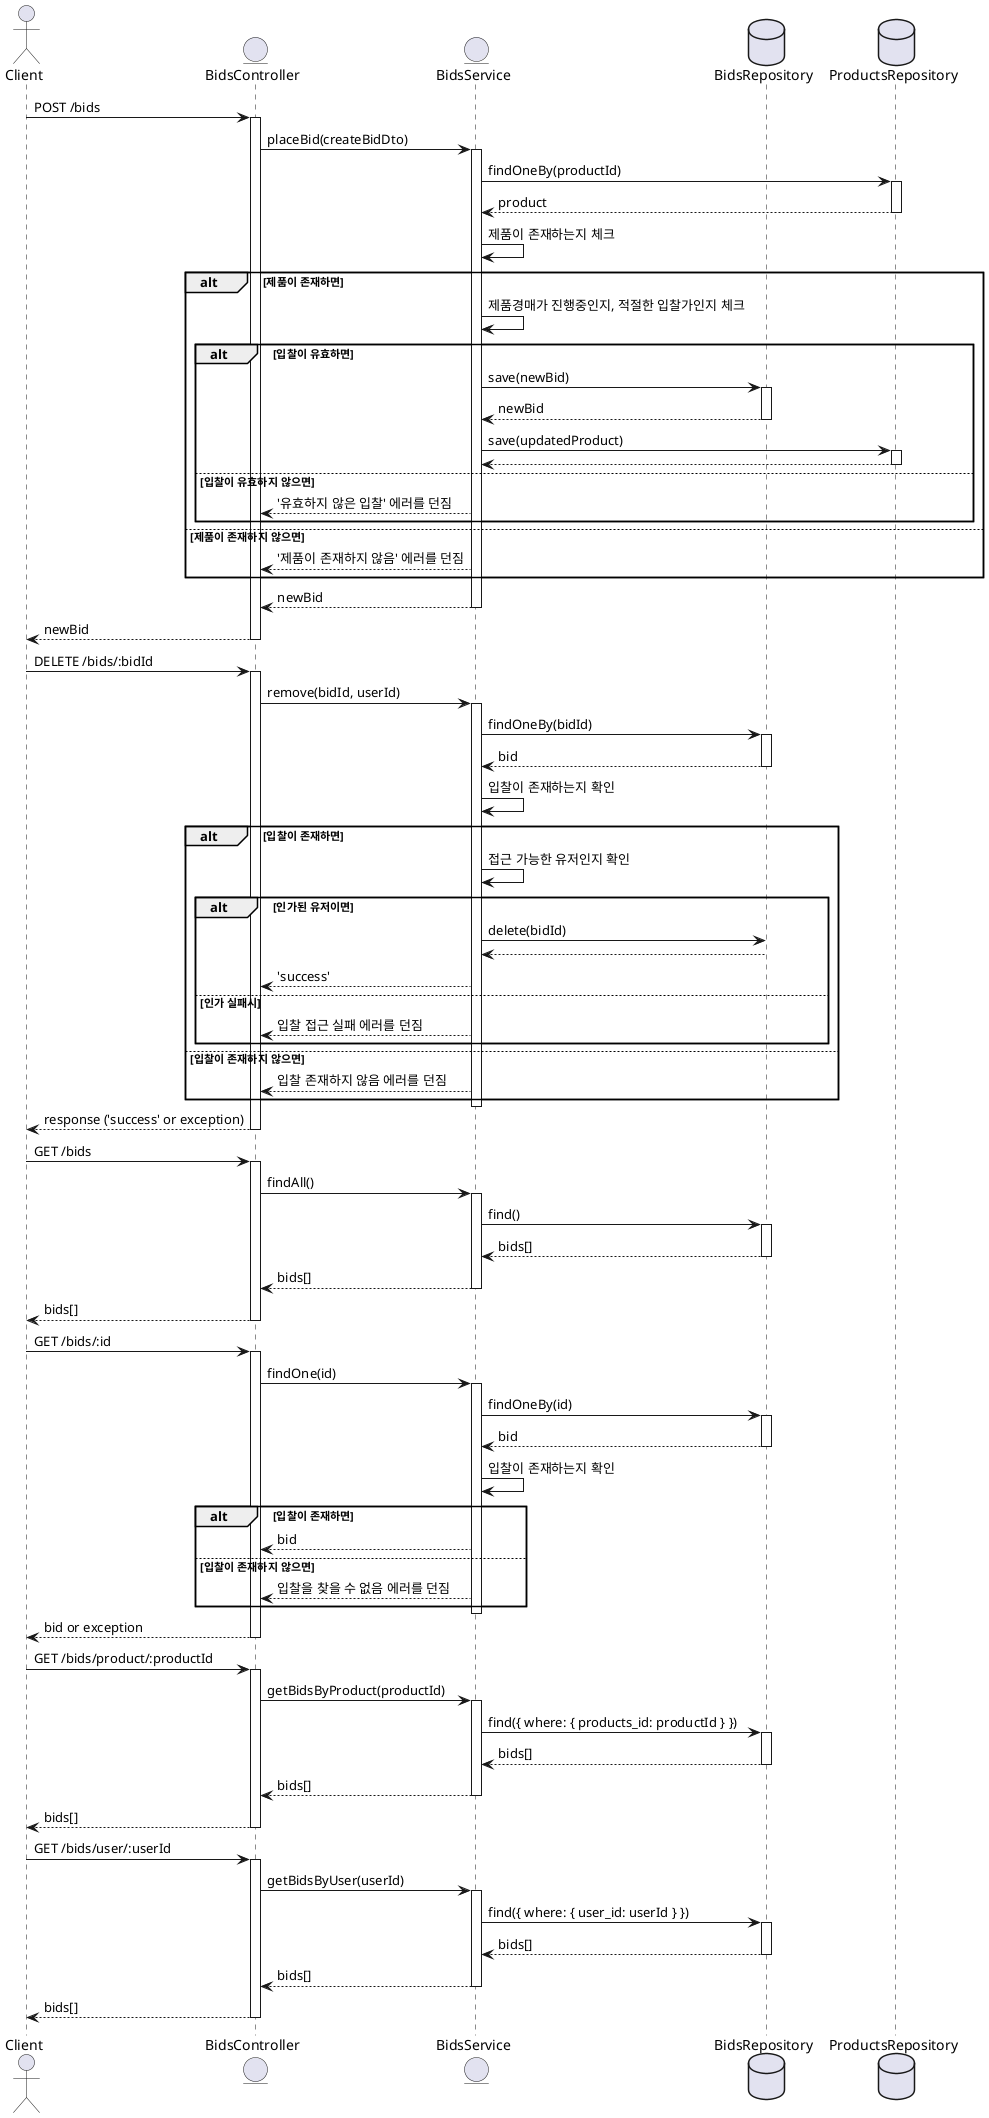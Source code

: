 @startuml
actor Client

entity "BidsController" as Controller

entity "BidsService" as Service

database "BidsRepository" as BidsRepo
database "ProductsRepository" as ProductsRepo

' placeBid
Client -> Controller : POST /bids
activate Controller
Controller -> Service : placeBid(createBidDto)
activate Service
Service -> ProductsRepo : findOneBy(productId)
activate ProductsRepo
ProductsRepo --> Service : product
deactivate ProductsRepo
Service -> Service : 제품이 존재하는지 체크
alt 제품이 존재하면
  Service -> Service : 제품경매가 진행중인지, 적절한 입찰가인지 체크
  alt 입찰이 유효하면
    Service -> BidsRepo : save(newBid)
    activate BidsRepo
    BidsRepo --> Service : newBid
    deactivate BidsRepo
    Service -> ProductsRepo : save(updatedProduct)
    activate ProductsRepo
    ProductsRepo --> Service
    deactivate ProductsRepo
  else 입찰이 유효하지 않으면
    Service --> Controller : '유효하지 않은 입찰' 에러를 던짐
  end
else 제품이 존재하지 않으면
  Service --> Controller : '제품이 존재하지 않음' 에러를 던짐
end
Service --> Controller : newBid
deactivate Service
Controller --> Client : newBid
deactivate Controller

' Remove
Client -> Controller : DELETE /bids/:bidId
activate Controller
Controller -> Service : remove(bidId, userId)
activate Service
Service -> BidsRepo : findOneBy(bidId)
activate BidsRepo
BidsRepo --> Service : bid
deactivate BidsRepo
Service -> Service : 입찰이 존재하는지 확인
alt 입찰이 존재하면
  Service -> Service : 접근 가능한 유저인지 확인
  alt 인가된 유저이면
    Service -> BidsRepo : delete(bidId)
    BidsRepo --> Service
    Service --> Controller : 'success'
  else 인가 실패시
    Service --> Controller : 입찰 접근 실패 에러를 던짐
  end
else 입찰이 존재하지 않으면
  Service --> Controller : 입찰 존재하지 않음 에러를 던짐
end
deactivate Service
Controller --> Client : response ('success' or exception)
deactivate Controller


' Find All
Client -> Controller : GET /bids
activate Controller
Controller -> Service : findAll()
activate Service
Service -> BidsRepo : find()
activate BidsRepo
BidsRepo --> Service : bids[]
deactivate BidsRepo
Service --> Controller : bids[]
deactivate Service
Controller --> Client : bids[]
deactivate Controller

' Find One
Client -> Controller : GET /bids/:id
activate Controller
Controller -> Service : findOne(id)
activate Service
Service -> BidsRepo : findOneBy(id)
activate BidsRepo
BidsRepo --> Service : bid
deactivate BidsRepo
Service -> Service : 입찰이 존재하는지 확인
alt 입찰이 존재하면
  Service --> Controller : bid
else 입찰이 존재하지 않으면
  Service --> Controller : 입찰을 찾을 수 없음 에러를 던짐
end
deactivate Service
Controller --> Client : bid or exception
deactivate Controller

' Get Bids By Product
Client -> Controller : GET /bids/product/:productId
activate Controller
Controller -> Service : getBidsByProduct(productId)
activate Service
Service -> BidsRepo : find({ where: { products_id: productId } })
activate BidsRepo
BidsRepo --> Service : bids[]
deactivate BidsRepo
Service --> Controller : bids[]
deactivate Service
Controller --> Client : bids[]
deactivate Controller

' Get Bids By User
Client -> Controller : GET /bids/user/:userId
activate Controller
Controller -> Service : getBidsByUser(userId)
activate Service
Service -> BidsRepo : find({ where: { user_id: userId } })
activate BidsRepo
BidsRepo --> Service : bids[]
deactivate BidsRepo
Service --> Controller : bids[]
deactivate Service
Controller --> Client : bids[]
deactivate Controller

@enduml